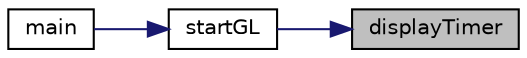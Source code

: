 digraph "displayTimer"
{
 // INTERACTIVE_SVG=YES
 // LATEX_PDF_SIZE
  edge [fontname="Helvetica",fontsize="10",labelfontname="Helvetica",labelfontsize="10"];
  node [fontname="Helvetica",fontsize="10",shape=record];
  rankdir="RL";
  Node1 [label="displayTimer",height=0.2,width=0.4,color="black", fillcolor="grey75", style="filled", fontcolor="black",tooltip="glutPostRedisplay containts in this function"];
  Node1 -> Node2 [dir="back",color="midnightblue",fontsize="10",style="solid",fontname="Helvetica"];
  Node2 [label="startGL",height=0.2,width=0.4,color="black", fillcolor="white", style="filled",URL="$gol_8cpp.html#a798a81a624eb880fcfef11c59906c0d0",tooltip="run 2 call back function one for display , one for copy output to opengl, reshape function"];
  Node2 -> Node3 [dir="back",color="midnightblue",fontsize="10",style="solid",fontname="Helvetica"];
  Node3 [label="main",height=0.2,width=0.4,color="black", fillcolor="white", style="filled",URL="$gol_8cpp.html#a0ddf1224851353fc92bfbff6f499fa97",tooltip=" "];
}
